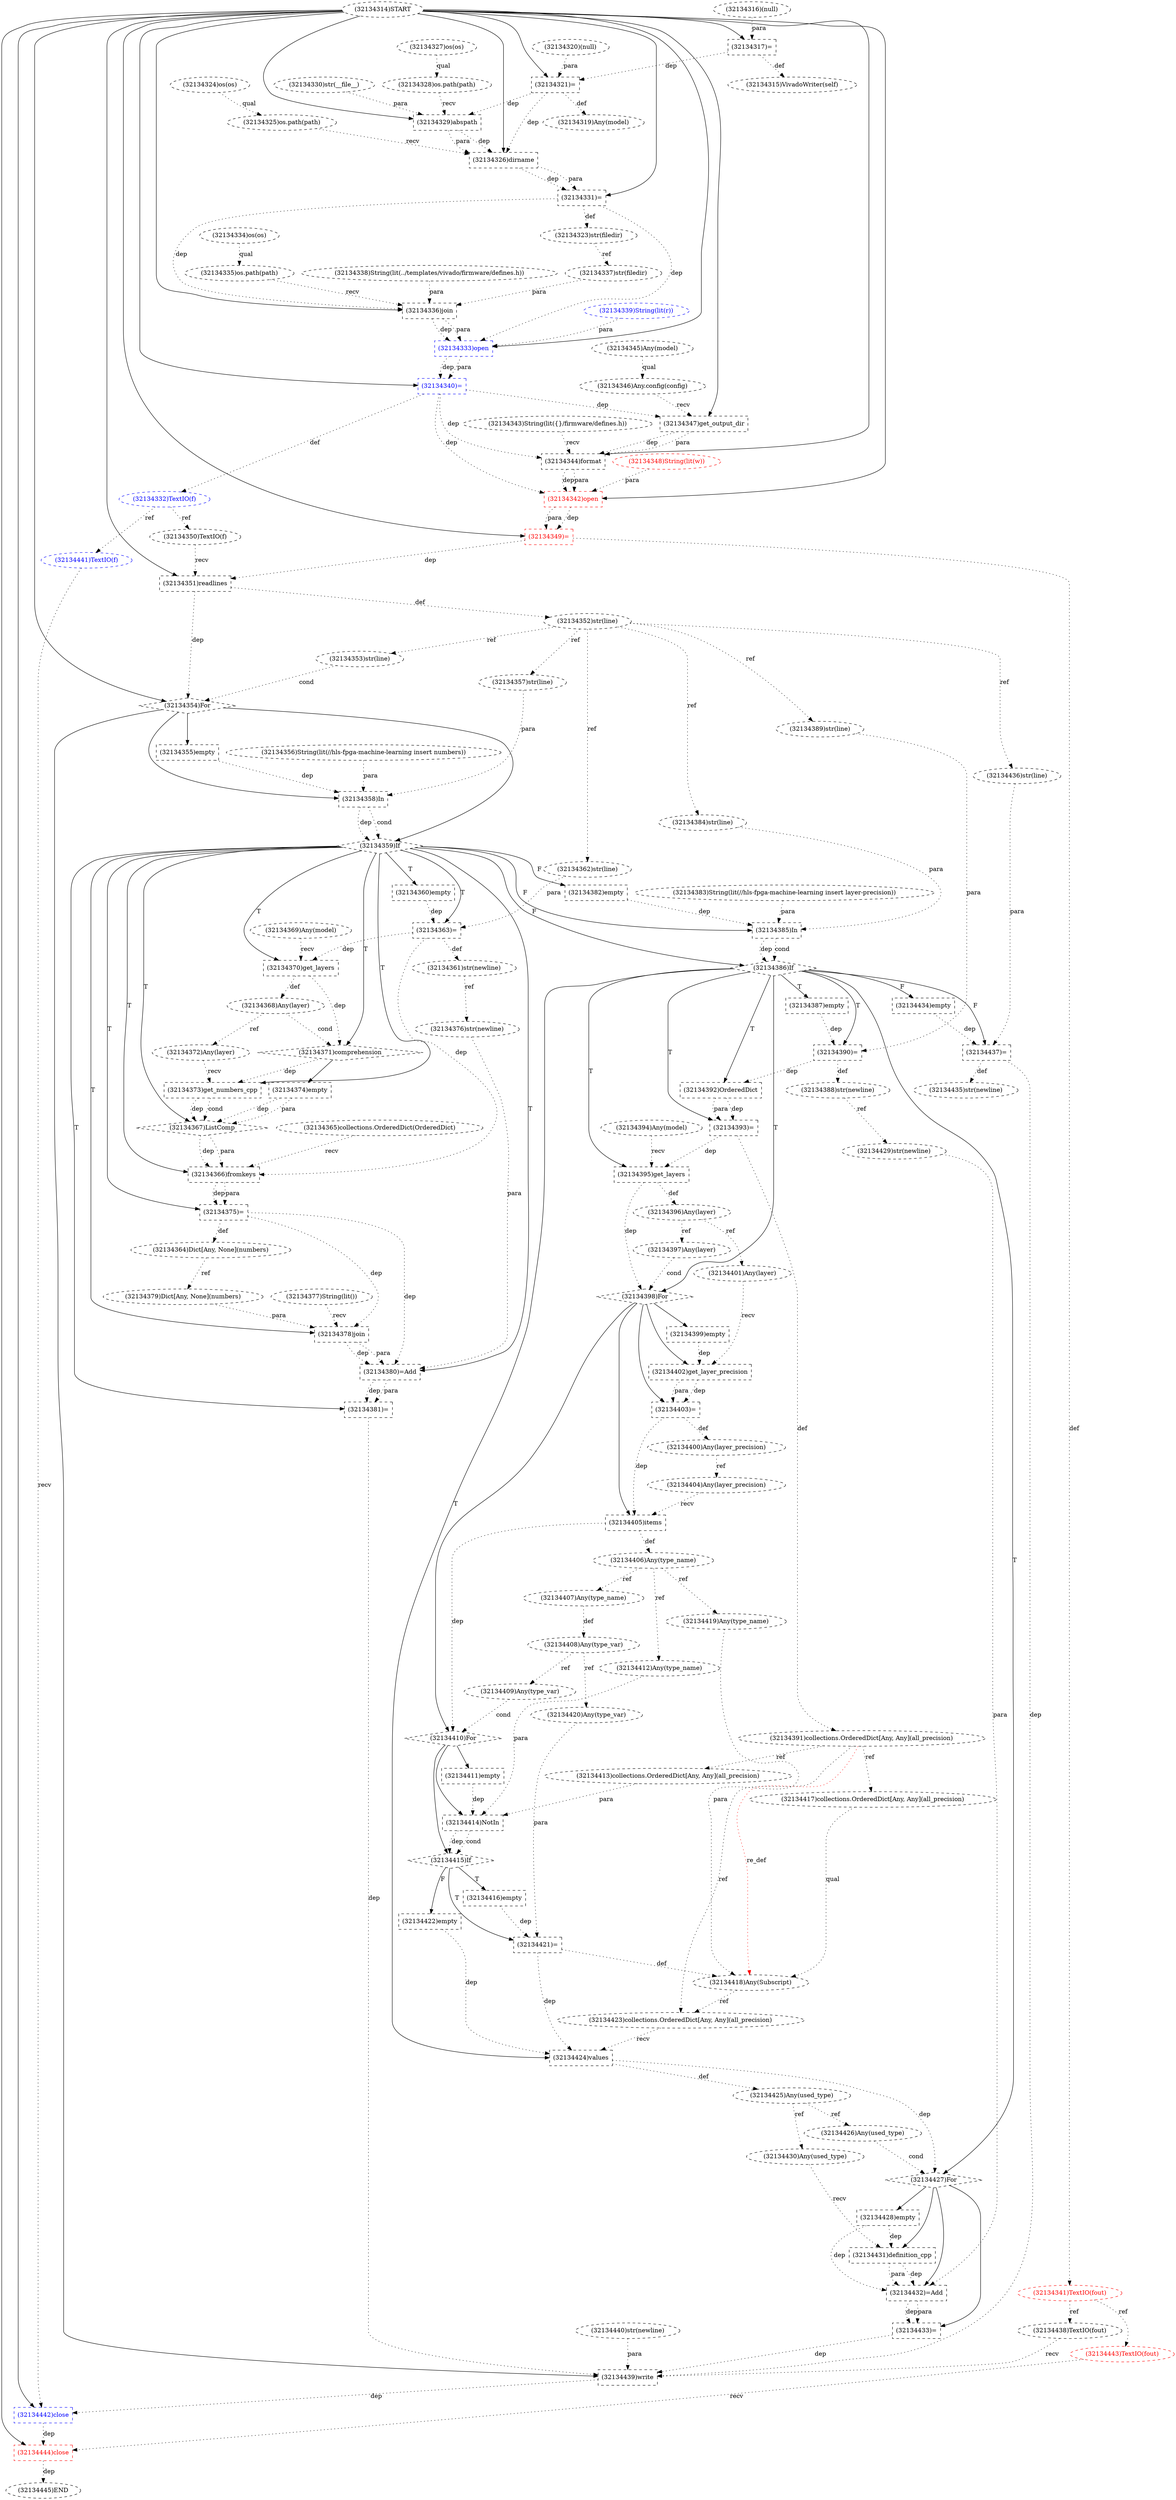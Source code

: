 digraph G {
1 [label="(32134337)str(filedir)" shape=ellipse style=dashed]
2 [label="(32134334)os(os)" shape=ellipse style=dashed]
3 [label="(32134357)str(line)" shape=ellipse style=dashed]
4 [label="(32134371)comprehension" shape=diamond style=dashed]
5 [label="(32134327)os(os)" shape=ellipse style=dashed]
6 [label="(32134353)str(line)" shape=ellipse style=dashed]
7 [label="(32134350)TextIO(f)" shape=ellipse style=dashed]
8 [label="(32134422)empty" shape=box style=dashed]
9 [label="(32134412)Any(type_name)" shape=ellipse style=dashed]
10 [label="(32134430)Any(used_type)" shape=ellipse style=dashed]
11 [label="(32134336)join" shape=box style=dashed]
12 [label="(32134384)str(line)" shape=ellipse style=dashed]
13 [label="(32134405)items" shape=box style=dashed]
14 [label="(32134399)empty" shape=box style=dashed]
15 [label="(32134339)String(lit(r))" shape=ellipse style=dashed color=blue fontcolor=blue]
16 [label="(32134423)collections.OrderedDict[Any, Any](all_precision)" shape=ellipse style=dashed]
17 [label="(32134368)Any(layer)" shape=ellipse style=dashed]
18 [label="(32134431)definition_cpp" shape=box style=dashed]
19 [label="(32134335)os.path(path)" shape=ellipse style=dashed]
20 [label="(32134349)=" shape=box style=dashed color=red fontcolor=red]
21 [label="(32134378)join" shape=box style=dashed]
22 [label="(32134363)=" shape=box style=dashed]
23 [label="(32134390)=" shape=box style=dashed]
24 [label="(32134329)abspath" shape=box style=dashed]
25 [label="(32134400)Any(layer_precision)" shape=ellipse style=dashed]
26 [label="(32134408)Any(type_var)" shape=ellipse style=dashed]
27 [label="(32134421)=" shape=box style=dashed]
28 [label="(32134416)empty" shape=box style=dashed]
29 [label="(32134425)Any(used_type)" shape=ellipse style=dashed]
30 [label="(32134316)(null)" shape=ellipse style=dashed]
31 [label="(32134340)=" shape=box style=dashed color=blue fontcolor=blue]
32 [label="(32134388)str(newline)" shape=ellipse style=dashed]
33 [label="(32134432)=Add" shape=box style=dashed]
34 [label="(32134397)Any(layer)" shape=ellipse style=dashed]
35 [label="(32134409)Any(type_var)" shape=ellipse style=dashed]
36 [label="(32134355)empty" shape=box style=dashed]
37 [label="(32134374)empty" shape=box style=dashed]
38 [label="(32134441)TextIO(f)" shape=ellipse style=dashed color=blue fontcolor=blue]
39 [label="(32134351)readlines" shape=box style=dashed]
40 [label="(32134413)collections.OrderedDict[Any, Any](all_precision)" shape=ellipse style=dashed]
41 [label="(32134356)String(lit(//hls-fpga-machine-learning insert numbers))" shape=ellipse style=dashed]
42 [label="(32134429)str(newline)" shape=ellipse style=dashed]
43 [label="(32134321)=" shape=box style=dashed]
44 [label="(32134332)TextIO(f)" shape=ellipse style=dashed color=blue fontcolor=blue]
45 [label="(32134389)str(line)" shape=ellipse style=dashed]
46 [label="(32134330)str(__file__)" shape=ellipse style=dashed]
47 [label="(32134352)str(line)" shape=ellipse style=dashed]
48 [label="(32134393)=" shape=box style=dashed]
49 [label="(32134442)close" shape=box style=dashed color=blue fontcolor=blue]
50 [label="(32134365)collections.OrderedDict(OrderedDict)" shape=ellipse style=dashed]
51 [label="(32134396)Any(layer)" shape=ellipse style=dashed]
52 [label="(32134383)String(lit(//hls-fpga-machine-learning insert layer-precision))" shape=ellipse style=dashed]
53 [label="(32134444)close" shape=box style=dashed color=red fontcolor=red]
54 [label="(32134419)Any(type_name)" shape=ellipse style=dashed]
55 [label="(32134435)str(newline)" shape=ellipse style=dashed]
56 [label="(32134314)START" style=dashed]
57 [label="(32134445)END" style=dashed]
58 [label="(32134381)=" shape=box style=dashed]
59 [label="(32134439)write" shape=box style=dashed]
60 [label="(32134333)open" shape=box style=dashed color=blue fontcolor=blue]
61 [label="(32134380)=Add" shape=box style=dashed]
62 [label="(32134391)collections.OrderedDict[Any, Any](all_precision)" shape=ellipse style=dashed]
63 [label="(32134325)os.path(path)" shape=ellipse style=dashed]
64 [label="(32134433)=" shape=box style=dashed]
65 [label="(32134361)str(newline)" shape=ellipse style=dashed]
66 [label="(32134362)str(line)" shape=ellipse style=dashed]
67 [label="(32134403)=" shape=box style=dashed]
68 [label="(32134369)Any(model)" shape=ellipse style=dashed]
69 [label="(32134342)open" shape=box style=dashed color=red fontcolor=red]
70 [label="(32134320)(null)" shape=ellipse style=dashed]
71 [label="(32134354)For" shape=diamond style=dashed]
72 [label="(32134344)format" shape=box style=dashed]
73 [label="(32134427)For" shape=diamond style=dashed]
74 [label="(32134370)get_layers" shape=box style=dashed]
75 [label="(32134358)In" shape=box style=dashed]
76 [label="(32134440)str(newline)" shape=ellipse style=dashed]
77 [label="(32134406)Any(type_name)" shape=ellipse style=dashed]
78 [label="(32134359)If" shape=diamond style=dashed]
79 [label="(32134434)empty" shape=box style=dashed]
80 [label="(32134392)OrderedDict" shape=box style=dashed]
81 [label="(32134398)For" shape=diamond style=dashed]
82 [label="(32134426)Any(used_type)" shape=ellipse style=dashed]
83 [label="(32134414)NotIn" shape=box style=dashed]
84 [label="(32134373)get_numbers_cpp" shape=box style=dashed]
85 [label="(32134331)=" shape=box style=dashed]
86 [label="(32134317)=" shape=box style=dashed]
87 [label="(32134379)Dict[Any, None](numbers)" shape=ellipse style=dashed]
88 [label="(32134385)In" shape=box style=dashed]
89 [label="(32134436)str(line)" shape=ellipse style=dashed]
90 [label="(32134404)Any(layer_precision)" shape=ellipse style=dashed]
91 [label="(32134343)String(lit({}/firmware/defines.h))" shape=ellipse style=dashed]
92 [label="(32134394)Any(model)" shape=ellipse style=dashed]
93 [label="(32134411)empty" shape=box style=dashed]
94 [label="(32134345)Any(model)" shape=ellipse style=dashed]
95 [label="(32134367)ListComp" shape=diamond style=dashed]
96 [label="(32134415)If" shape=diamond style=dashed]
97 [label="(32134347)get_output_dir" shape=box style=dashed]
98 [label="(32134417)collections.OrderedDict[Any, Any](all_precision)" shape=ellipse style=dashed]
99 [label="(32134387)empty" shape=box style=dashed]
100 [label="(32134326)dirname" shape=box style=dashed]
101 [label="(32134410)For" shape=diamond style=dashed]
102 [label="(32134386)If" shape=diamond style=dashed]
103 [label="(32134375)=" shape=box style=dashed]
104 [label="(32134328)os.path(path)" shape=ellipse style=dashed]
105 [label="(32134418)Any(Subscript)" shape=ellipse style=dashed]
106 [label="(32134401)Any(layer)" shape=ellipse style=dashed]
107 [label="(32134420)Any(type_var)" shape=ellipse style=dashed]
108 [label="(32134372)Any(layer)" shape=ellipse style=dashed]
109 [label="(32134315)VivadoWriter(self)" shape=ellipse style=dashed]
110 [label="(32134402)get_layer_precision" shape=box style=dashed]
111 [label="(32134348)String(lit(w))" shape=ellipse style=dashed color=red fontcolor=red]
112 [label="(32134360)empty" shape=box style=dashed]
113 [label="(32134437)=" shape=box style=dashed]
114 [label="(32134324)os(os)" shape=ellipse style=dashed]
115 [label="(32134366)fromkeys" shape=box style=dashed]
116 [label="(32134341)TextIO(fout)" shape=ellipse style=dashed color=red fontcolor=red]
117 [label="(32134346)Any.config(config)" shape=ellipse style=dashed]
118 [label="(32134319)Any(model)" shape=ellipse style=dashed]
119 [label="(32134382)empty" shape=box style=dashed]
120 [label="(32134338)String(lit(../templates/vivado/firmware/defines.h))" shape=ellipse style=dashed]
121 [label="(32134376)str(newline)" shape=ellipse style=dashed]
122 [label="(32134438)TextIO(fout)" shape=ellipse style=dashed]
123 [label="(32134377)String(lit())" shape=ellipse style=dashed]
124 [label="(32134364)Dict[Any, None](numbers)" shape=ellipse style=dashed]
125 [label="(32134395)get_layers" shape=box style=dashed]
126 [label="(32134424)values" shape=box style=dashed]
127 [label="(32134407)Any(type_name)" shape=ellipse style=dashed]
128 [label="(32134323)str(filedir)" shape=ellipse style=dashed]
129 [label="(32134428)empty" shape=box style=dashed]
130 [label="(32134443)TextIO(fout)" shape=ellipse style=dashed color=red fontcolor=red]
128 -> 1 [label="ref" style=dotted];
47 -> 3 [label="ref" style=dotted];
78 -> 4 [label="T"];
74 -> 4 [label="dep" style=dotted];
17 -> 4 [label="cond" style=dotted];
47 -> 6 [label="ref" style=dotted];
44 -> 7 [label="ref" style=dotted];
96 -> 8 [label="F"];
77 -> 9 [label="ref" style=dotted];
29 -> 10 [label="ref" style=dotted];
56 -> 11 [label="" style=solid];
19 -> 11 [label="recv" style=dotted];
1 -> 11 [label="para" style=dotted];
120 -> 11 [label="para" style=dotted];
85 -> 11 [label="dep" style=dotted];
47 -> 12 [label="ref" style=dotted];
81 -> 13 [label="" style=solid];
90 -> 13 [label="recv" style=dotted];
67 -> 13 [label="dep" style=dotted];
81 -> 14 [label="" style=solid];
62 -> 16 [label="ref" style=dotted];
105 -> 16 [label="ref" style=dotted];
74 -> 17 [label="def" style=dotted];
73 -> 18 [label="" style=solid];
10 -> 18 [label="recv" style=dotted];
129 -> 18 [label="dep" style=dotted];
2 -> 19 [label="qual" style=dotted];
56 -> 20 [label="" style=solid];
69 -> 20 [label="dep" style=dotted];
69 -> 20 [label="para" style=dotted];
78 -> 21 [label="T"];
123 -> 21 [label="recv" style=dotted];
87 -> 21 [label="para" style=dotted];
103 -> 21 [label="dep" style=dotted];
78 -> 22 [label="T"];
66 -> 22 [label="para" style=dotted];
112 -> 22 [label="dep" style=dotted];
102 -> 23 [label="T"];
45 -> 23 [label="para" style=dotted];
99 -> 23 [label="dep" style=dotted];
56 -> 24 [label="" style=solid];
104 -> 24 [label="recv" style=dotted];
46 -> 24 [label="para" style=dotted];
43 -> 24 [label="dep" style=dotted];
67 -> 25 [label="def" style=dotted];
127 -> 26 [label="def" style=dotted];
96 -> 27 [label="T"];
107 -> 27 [label="para" style=dotted];
28 -> 27 [label="dep" style=dotted];
96 -> 28 [label="T"];
126 -> 29 [label="def" style=dotted];
56 -> 31 [label="" style=solid];
60 -> 31 [label="dep" style=dotted];
60 -> 31 [label="para" style=dotted];
23 -> 32 [label="def" style=dotted];
73 -> 33 [label="" style=solid];
42 -> 33 [label="para" style=dotted];
18 -> 33 [label="dep" style=dotted];
18 -> 33 [label="para" style=dotted];
129 -> 33 [label="dep" style=dotted];
51 -> 34 [label="ref" style=dotted];
26 -> 35 [label="ref" style=dotted];
71 -> 36 [label="" style=solid];
4 -> 37 [label="" style=solid];
44 -> 38 [label="ref" style=dotted];
56 -> 39 [label="" style=solid];
7 -> 39 [label="recv" style=dotted];
20 -> 39 [label="dep" style=dotted];
62 -> 40 [label="ref" style=dotted];
32 -> 42 [label="ref" style=dotted];
56 -> 43 [label="" style=solid];
70 -> 43 [label="para" style=dotted];
86 -> 43 [label="dep" style=dotted];
31 -> 44 [label="def" style=dotted];
47 -> 45 [label="ref" style=dotted];
39 -> 47 [label="def" style=dotted];
102 -> 48 [label="T"];
80 -> 48 [label="dep" style=dotted];
80 -> 48 [label="para" style=dotted];
56 -> 49 [label="" style=solid];
38 -> 49 [label="recv" style=dotted];
59 -> 49 [label="dep" style=dotted];
125 -> 51 [label="def" style=dotted];
56 -> 53 [label="" style=solid];
130 -> 53 [label="recv" style=dotted];
49 -> 53 [label="dep" style=dotted];
77 -> 54 [label="ref" style=dotted];
113 -> 55 [label="def" style=dotted];
53 -> 57 [label="dep" style=dotted];
78 -> 58 [label="T"];
61 -> 58 [label="dep" style=dotted];
61 -> 58 [label="para" style=dotted];
71 -> 59 [label="" style=solid];
122 -> 59 [label="recv" style=dotted];
76 -> 59 [label="para" style=dotted];
113 -> 59 [label="dep" style=dotted];
58 -> 59 [label="dep" style=dotted];
64 -> 59 [label="dep" style=dotted];
56 -> 60 [label="" style=solid];
11 -> 60 [label="dep" style=dotted];
11 -> 60 [label="para" style=dotted];
15 -> 60 [label="para" style=dotted];
85 -> 60 [label="dep" style=dotted];
78 -> 61 [label="T"];
121 -> 61 [label="para" style=dotted];
21 -> 61 [label="dep" style=dotted];
21 -> 61 [label="para" style=dotted];
103 -> 61 [label="dep" style=dotted];
48 -> 62 [label="def" style=dotted];
114 -> 63 [label="qual" style=dotted];
73 -> 64 [label="" style=solid];
33 -> 64 [label="dep" style=dotted];
33 -> 64 [label="para" style=dotted];
22 -> 65 [label="def" style=dotted];
47 -> 66 [label="ref" style=dotted];
81 -> 67 [label="" style=solid];
110 -> 67 [label="dep" style=dotted];
110 -> 67 [label="para" style=dotted];
56 -> 69 [label="" style=solid];
72 -> 69 [label="dep" style=dotted];
72 -> 69 [label="para" style=dotted];
111 -> 69 [label="para" style=dotted];
31 -> 69 [label="dep" style=dotted];
56 -> 71 [label="" style=solid];
39 -> 71 [label="dep" style=dotted];
6 -> 71 [label="cond" style=dotted];
56 -> 72 [label="" style=solid];
91 -> 72 [label="recv" style=dotted];
97 -> 72 [label="dep" style=dotted];
97 -> 72 [label="para" style=dotted];
31 -> 72 [label="dep" style=dotted];
102 -> 73 [label="T"];
126 -> 73 [label="dep" style=dotted];
82 -> 73 [label="cond" style=dotted];
78 -> 74 [label="T"];
68 -> 74 [label="recv" style=dotted];
22 -> 74 [label="dep" style=dotted];
71 -> 75 [label="" style=solid];
41 -> 75 [label="para" style=dotted];
3 -> 75 [label="para" style=dotted];
36 -> 75 [label="dep" style=dotted];
13 -> 77 [label="def" style=dotted];
71 -> 78 [label="" style=solid];
75 -> 78 [label="dep" style=dotted];
75 -> 78 [label="cond" style=dotted];
102 -> 79 [label="F"];
102 -> 80 [label="T"];
23 -> 80 [label="dep" style=dotted];
102 -> 81 [label="T"];
125 -> 81 [label="dep" style=dotted];
34 -> 81 [label="cond" style=dotted];
29 -> 82 [label="ref" style=dotted];
101 -> 83 [label="" style=solid];
9 -> 83 [label="para" style=dotted];
40 -> 83 [label="para" style=dotted];
93 -> 83 [label="dep" style=dotted];
78 -> 84 [label="T"];
108 -> 84 [label="recv" style=dotted];
4 -> 84 [label="dep" style=dotted];
56 -> 85 [label="" style=solid];
100 -> 85 [label="dep" style=dotted];
100 -> 85 [label="para" style=dotted];
56 -> 86 [label="" style=solid];
30 -> 86 [label="para" style=dotted];
124 -> 87 [label="ref" style=dotted];
78 -> 88 [label="F"];
52 -> 88 [label="para" style=dotted];
12 -> 88 [label="para" style=dotted];
119 -> 88 [label="dep" style=dotted];
47 -> 89 [label="ref" style=dotted];
25 -> 90 [label="ref" style=dotted];
101 -> 93 [label="" style=solid];
78 -> 95 [label="T"];
84 -> 95 [label="dep" style=dotted];
84 -> 95 [label="cond" style=dotted];
37 -> 95 [label="dep" style=dotted];
37 -> 95 [label="para" style=dotted];
101 -> 96 [label="" style=solid];
83 -> 96 [label="dep" style=dotted];
83 -> 96 [label="cond" style=dotted];
56 -> 97 [label="" style=solid];
117 -> 97 [label="recv" style=dotted];
31 -> 97 [label="dep" style=dotted];
62 -> 98 [label="ref" style=dotted];
102 -> 99 [label="T"];
56 -> 100 [label="" style=solid];
63 -> 100 [label="recv" style=dotted];
24 -> 100 [label="dep" style=dotted];
24 -> 100 [label="para" style=dotted];
43 -> 100 [label="dep" style=dotted];
81 -> 101 [label="" style=solid];
13 -> 101 [label="dep" style=dotted];
35 -> 101 [label="cond" style=dotted];
78 -> 102 [label="F"];
88 -> 102 [label="dep" style=dotted];
88 -> 102 [label="cond" style=dotted];
78 -> 103 [label="T"];
115 -> 103 [label="dep" style=dotted];
115 -> 103 [label="para" style=dotted];
5 -> 104 [label="qual" style=dotted];
98 -> 105 [label="qual" style=dotted];
54 -> 105 [label="para" style=dotted];
27 -> 105 [label="def" style=dotted];
62 -> 105 [label="re_def" style=dotted color=red];
51 -> 106 [label="ref" style=dotted];
26 -> 107 [label="ref" style=dotted];
17 -> 108 [label="ref" style=dotted];
86 -> 109 [label="def" style=dotted];
81 -> 110 [label="" style=solid];
106 -> 110 [label="recv" style=dotted];
14 -> 110 [label="dep" style=dotted];
78 -> 112 [label="T"];
102 -> 113 [label="F"];
89 -> 113 [label="para" style=dotted];
79 -> 113 [label="dep" style=dotted];
78 -> 115 [label="T"];
50 -> 115 [label="recv" style=dotted];
95 -> 115 [label="dep" style=dotted];
95 -> 115 [label="para" style=dotted];
22 -> 115 [label="dep" style=dotted];
20 -> 116 [label="def" style=dotted];
94 -> 117 [label="qual" style=dotted];
43 -> 118 [label="def" style=dotted];
78 -> 119 [label="F"];
65 -> 121 [label="ref" style=dotted];
116 -> 122 [label="ref" style=dotted];
103 -> 124 [label="def" style=dotted];
102 -> 125 [label="T"];
92 -> 125 [label="recv" style=dotted];
48 -> 125 [label="dep" style=dotted];
102 -> 126 [label="T"];
16 -> 126 [label="recv" style=dotted];
8 -> 126 [label="dep" style=dotted];
27 -> 126 [label="dep" style=dotted];
77 -> 127 [label="ref" style=dotted];
85 -> 128 [label="def" style=dotted];
73 -> 129 [label="" style=solid];
116 -> 130 [label="ref" style=dotted];
}